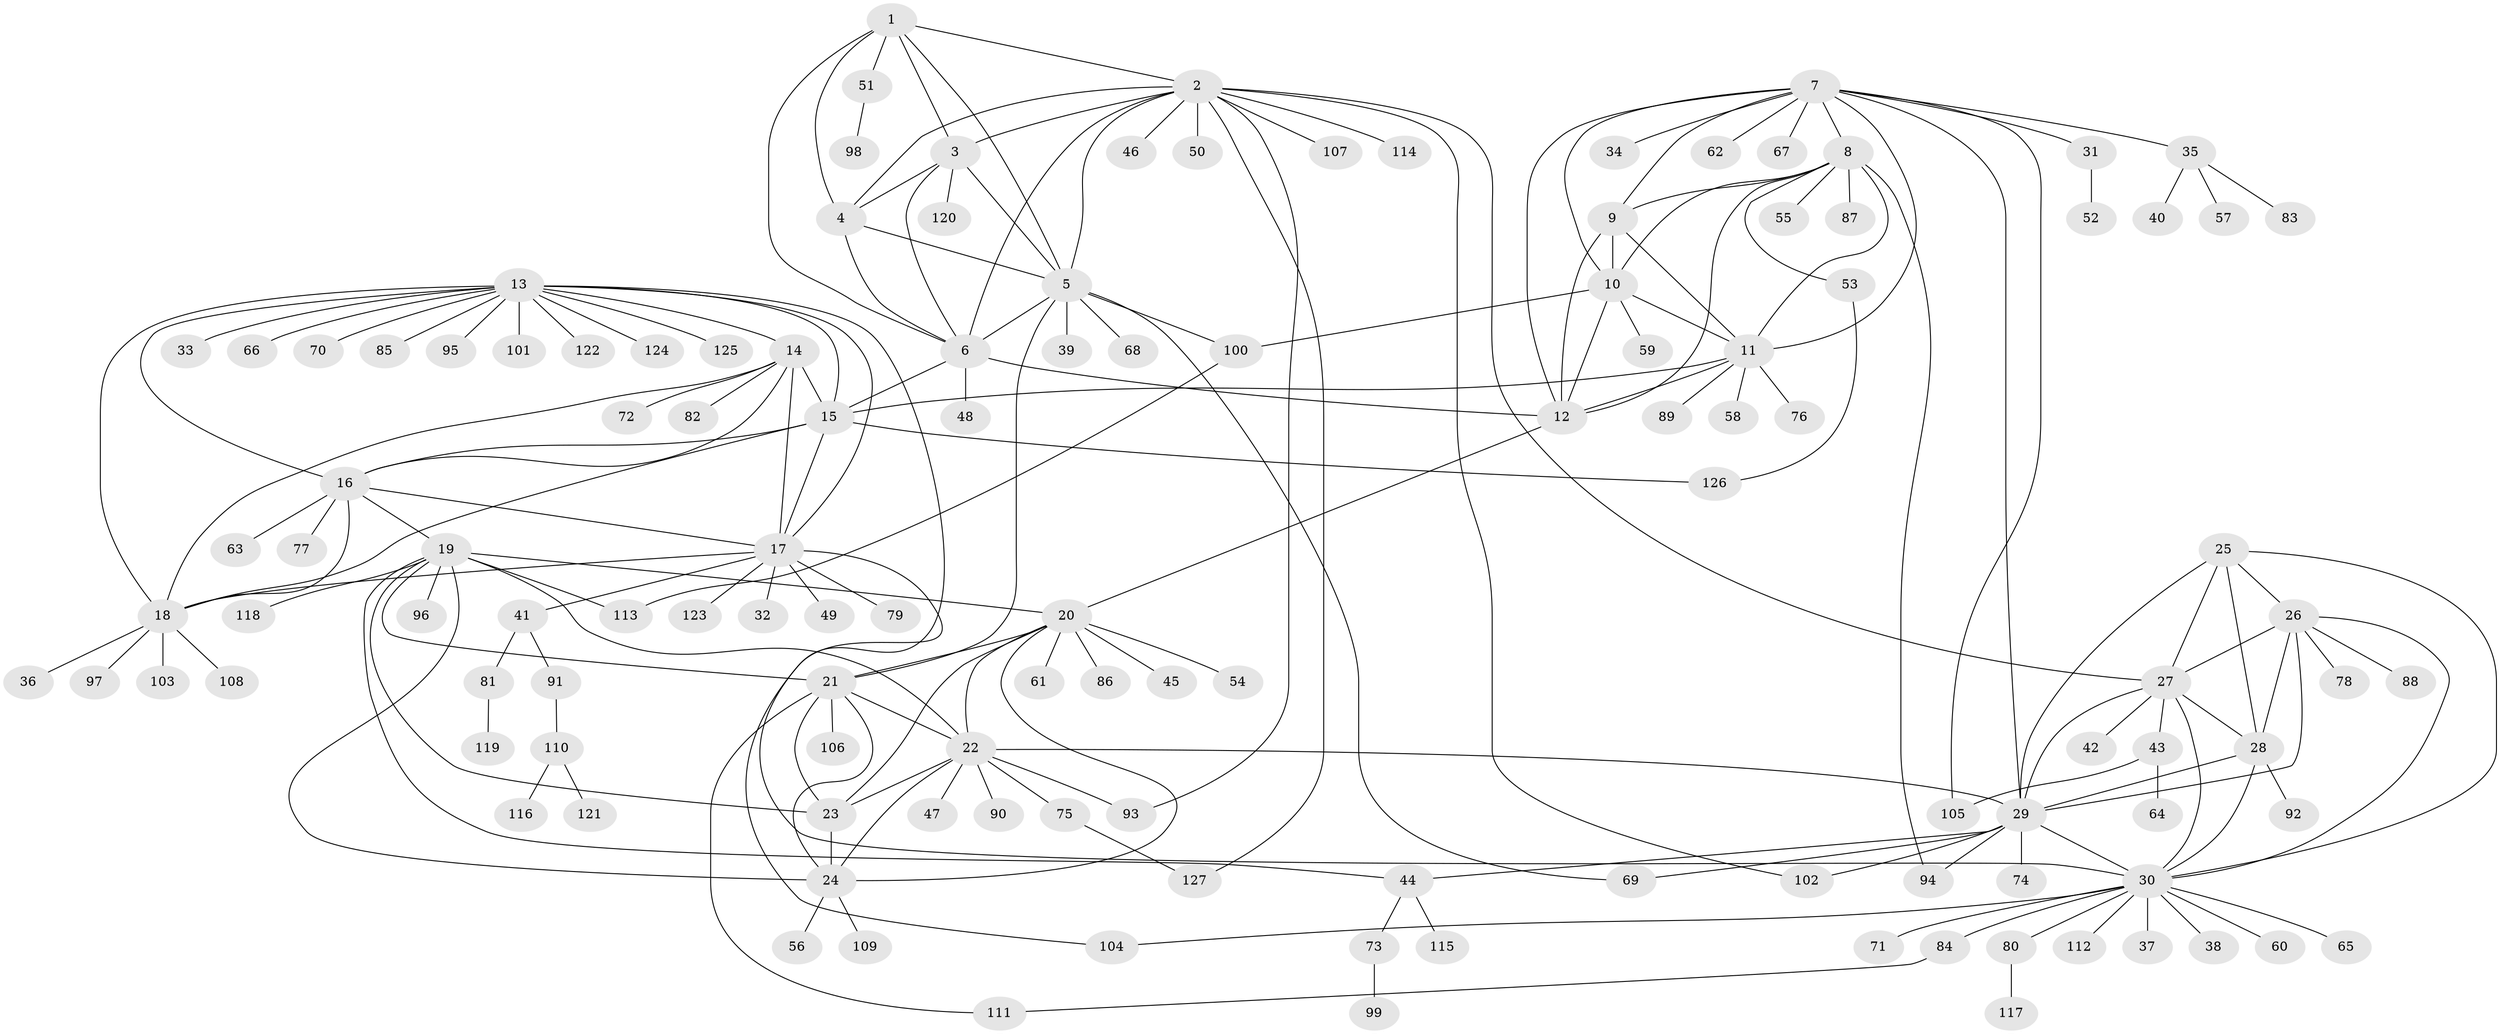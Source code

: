 // Generated by graph-tools (version 1.1) at 2025/54/03/09/25 04:54:21]
// undirected, 127 vertices, 194 edges
graph export_dot {
graph [start="1"]
  node [color=gray90,style=filled];
  1;
  2;
  3;
  4;
  5;
  6;
  7;
  8;
  9;
  10;
  11;
  12;
  13;
  14;
  15;
  16;
  17;
  18;
  19;
  20;
  21;
  22;
  23;
  24;
  25;
  26;
  27;
  28;
  29;
  30;
  31;
  32;
  33;
  34;
  35;
  36;
  37;
  38;
  39;
  40;
  41;
  42;
  43;
  44;
  45;
  46;
  47;
  48;
  49;
  50;
  51;
  52;
  53;
  54;
  55;
  56;
  57;
  58;
  59;
  60;
  61;
  62;
  63;
  64;
  65;
  66;
  67;
  68;
  69;
  70;
  71;
  72;
  73;
  74;
  75;
  76;
  77;
  78;
  79;
  80;
  81;
  82;
  83;
  84;
  85;
  86;
  87;
  88;
  89;
  90;
  91;
  92;
  93;
  94;
  95;
  96;
  97;
  98;
  99;
  100;
  101;
  102;
  103;
  104;
  105;
  106;
  107;
  108;
  109;
  110;
  111;
  112;
  113;
  114;
  115;
  116;
  117;
  118;
  119;
  120;
  121;
  122;
  123;
  124;
  125;
  126;
  127;
  1 -- 2;
  1 -- 3;
  1 -- 4;
  1 -- 5;
  1 -- 6;
  1 -- 51;
  2 -- 3;
  2 -- 4;
  2 -- 5;
  2 -- 6;
  2 -- 27;
  2 -- 46;
  2 -- 50;
  2 -- 93;
  2 -- 102;
  2 -- 107;
  2 -- 114;
  2 -- 127;
  3 -- 4;
  3 -- 5;
  3 -- 6;
  3 -- 120;
  4 -- 5;
  4 -- 6;
  5 -- 6;
  5 -- 21;
  5 -- 39;
  5 -- 68;
  5 -- 69;
  5 -- 100;
  6 -- 12;
  6 -- 15;
  6 -- 48;
  7 -- 8;
  7 -- 9;
  7 -- 10;
  7 -- 11;
  7 -- 12;
  7 -- 29;
  7 -- 31;
  7 -- 34;
  7 -- 35;
  7 -- 62;
  7 -- 67;
  7 -- 105;
  8 -- 9;
  8 -- 10;
  8 -- 11;
  8 -- 12;
  8 -- 53;
  8 -- 55;
  8 -- 87;
  8 -- 94;
  9 -- 10;
  9 -- 11;
  9 -- 12;
  10 -- 11;
  10 -- 12;
  10 -- 59;
  10 -- 100;
  11 -- 12;
  11 -- 15;
  11 -- 58;
  11 -- 76;
  11 -- 89;
  12 -- 20;
  13 -- 14;
  13 -- 15;
  13 -- 16;
  13 -- 17;
  13 -- 18;
  13 -- 33;
  13 -- 66;
  13 -- 70;
  13 -- 85;
  13 -- 95;
  13 -- 101;
  13 -- 104;
  13 -- 122;
  13 -- 124;
  13 -- 125;
  14 -- 15;
  14 -- 16;
  14 -- 17;
  14 -- 18;
  14 -- 72;
  14 -- 82;
  15 -- 16;
  15 -- 17;
  15 -- 18;
  15 -- 126;
  16 -- 17;
  16 -- 18;
  16 -- 19;
  16 -- 63;
  16 -- 77;
  17 -- 18;
  17 -- 30;
  17 -- 32;
  17 -- 41;
  17 -- 49;
  17 -- 79;
  17 -- 123;
  18 -- 36;
  18 -- 97;
  18 -- 103;
  18 -- 108;
  19 -- 20;
  19 -- 21;
  19 -- 22;
  19 -- 23;
  19 -- 24;
  19 -- 44;
  19 -- 96;
  19 -- 113;
  19 -- 118;
  20 -- 21;
  20 -- 22;
  20 -- 23;
  20 -- 24;
  20 -- 45;
  20 -- 54;
  20 -- 61;
  20 -- 86;
  21 -- 22;
  21 -- 23;
  21 -- 24;
  21 -- 106;
  21 -- 111;
  22 -- 23;
  22 -- 24;
  22 -- 29;
  22 -- 47;
  22 -- 75;
  22 -- 90;
  22 -- 93;
  23 -- 24;
  24 -- 56;
  24 -- 109;
  25 -- 26;
  25 -- 27;
  25 -- 28;
  25 -- 29;
  25 -- 30;
  26 -- 27;
  26 -- 28;
  26 -- 29;
  26 -- 30;
  26 -- 78;
  26 -- 88;
  27 -- 28;
  27 -- 29;
  27 -- 30;
  27 -- 42;
  27 -- 43;
  28 -- 29;
  28 -- 30;
  28 -- 92;
  29 -- 30;
  29 -- 44;
  29 -- 69;
  29 -- 74;
  29 -- 94;
  29 -- 102;
  30 -- 37;
  30 -- 38;
  30 -- 60;
  30 -- 65;
  30 -- 71;
  30 -- 80;
  30 -- 84;
  30 -- 104;
  30 -- 112;
  31 -- 52;
  35 -- 40;
  35 -- 57;
  35 -- 83;
  41 -- 81;
  41 -- 91;
  43 -- 64;
  43 -- 105;
  44 -- 73;
  44 -- 115;
  51 -- 98;
  53 -- 126;
  73 -- 99;
  75 -- 127;
  80 -- 117;
  81 -- 119;
  84 -- 111;
  91 -- 110;
  100 -- 113;
  110 -- 116;
  110 -- 121;
}

